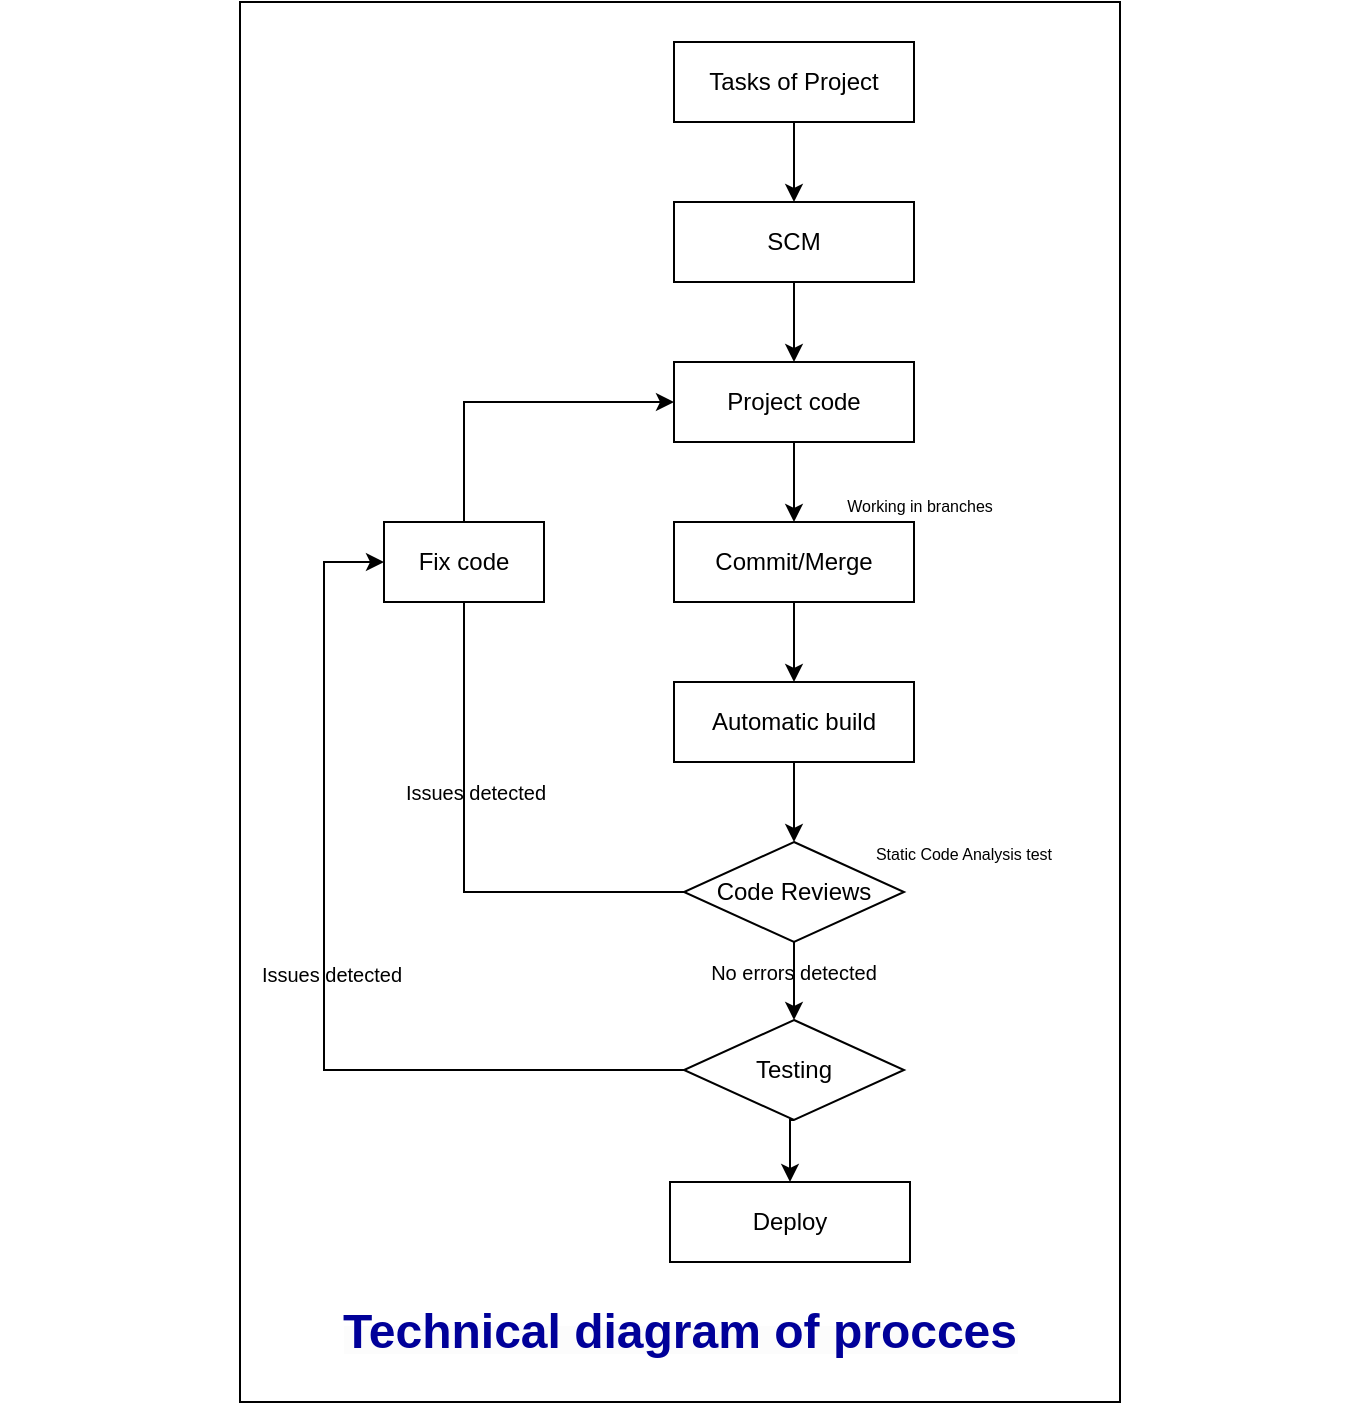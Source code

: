 <mxfile version="17.0.0" type="github">
  <diagram id="ipIxua8m2UVUWKVn4qFV" name="Page-1">
    <mxGraphModel dx="2330" dy="946" grid="1" gridSize="10" guides="1" tooltips="1" connect="1" arrows="1" fold="1" page="1" pageScale="1" pageWidth="850" pageHeight="1100" math="0" shadow="0">
      <root>
        <mxCell id="0" />
        <mxCell id="1" parent="0" />
        <mxCell id="cisF5wC6rEXvaVnQ3YI_-43" value="" style="verticalLabelPosition=bottom;verticalAlign=top;html=1;shape=mxgraph.basic.rect;fillColor2=none;strokeWidth=1;size=20;indent=5;fontSize=10;" vertex="1" parent="1">
          <mxGeometry x="148" y="10" width="440" height="700" as="geometry" />
        </mxCell>
        <mxCell id="cisF5wC6rEXvaVnQ3YI_-11" style="edgeStyle=orthogonalEdgeStyle;rounded=0;orthogonalLoop=1;jettySize=auto;html=1;exitX=0.5;exitY=1;exitDx=0;exitDy=0;entryX=0.5;entryY=0;entryDx=0;entryDy=0;" edge="1" parent="1" source="cisF5wC6rEXvaVnQ3YI_-1" target="cisF5wC6rEXvaVnQ3YI_-3">
          <mxGeometry relative="1" as="geometry" />
        </mxCell>
        <mxCell id="cisF5wC6rEXvaVnQ3YI_-1" value="Tasks of Project" style="rounded=0;whiteSpace=wrap;html=1;" vertex="1" parent="1">
          <mxGeometry x="365" y="30" width="120" height="40" as="geometry" />
        </mxCell>
        <mxCell id="cisF5wC6rEXvaVnQ3YI_-12" style="edgeStyle=orthogonalEdgeStyle;rounded=0;orthogonalLoop=1;jettySize=auto;html=1;exitX=0.5;exitY=1;exitDx=0;exitDy=0;entryX=0.5;entryY=0;entryDx=0;entryDy=0;" edge="1" parent="1" source="cisF5wC6rEXvaVnQ3YI_-3" target="cisF5wC6rEXvaVnQ3YI_-4">
          <mxGeometry relative="1" as="geometry" />
        </mxCell>
        <mxCell id="cisF5wC6rEXvaVnQ3YI_-3" value="SCM" style="rounded=0;whiteSpace=wrap;html=1;" vertex="1" parent="1">
          <mxGeometry x="365" y="110" width="120" height="40" as="geometry" />
        </mxCell>
        <mxCell id="cisF5wC6rEXvaVnQ3YI_-13" style="edgeStyle=orthogonalEdgeStyle;rounded=0;orthogonalLoop=1;jettySize=auto;html=1;exitX=0.5;exitY=1;exitDx=0;exitDy=0;entryX=0.5;entryY=0;entryDx=0;entryDy=0;" edge="1" parent="1" source="cisF5wC6rEXvaVnQ3YI_-4" target="cisF5wC6rEXvaVnQ3YI_-5">
          <mxGeometry relative="1" as="geometry" />
        </mxCell>
        <mxCell id="cisF5wC6rEXvaVnQ3YI_-4" value="Project code" style="rounded=0;whiteSpace=wrap;html=1;" vertex="1" parent="1">
          <mxGeometry x="365" y="190" width="120" height="40" as="geometry" />
        </mxCell>
        <mxCell id="cisF5wC6rEXvaVnQ3YI_-14" style="edgeStyle=orthogonalEdgeStyle;rounded=0;orthogonalLoop=1;jettySize=auto;html=1;exitX=0.5;exitY=1;exitDx=0;exitDy=0;entryX=0.5;entryY=0;entryDx=0;entryDy=0;" edge="1" parent="1" source="cisF5wC6rEXvaVnQ3YI_-5" target="cisF5wC6rEXvaVnQ3YI_-10">
          <mxGeometry relative="1" as="geometry" />
        </mxCell>
        <mxCell id="cisF5wC6rEXvaVnQ3YI_-5" value="Commit/Merge" style="rounded=0;whiteSpace=wrap;html=1;" vertex="1" parent="1">
          <mxGeometry x="365" y="270" width="120" height="40" as="geometry" />
        </mxCell>
        <mxCell id="cisF5wC6rEXvaVnQ3YI_-6" value="&lt;font style=&quot;font-size: 8px&quot;&gt;Working in branches&lt;/font&gt;" style="text;html=1;strokeColor=none;fillColor=none;align=center;verticalAlign=middle;whiteSpace=wrap;rounded=0;" vertex="1" parent="1">
          <mxGeometry x="418" y="246" width="140" height="30" as="geometry" />
        </mxCell>
        <mxCell id="cisF5wC6rEXvaVnQ3YI_-9" style="edgeStyle=orthogonalEdgeStyle;rounded=0;orthogonalLoop=1;jettySize=auto;html=1;exitX=0;exitY=0.5;exitDx=0;exitDy=0;entryX=0;entryY=0.5;entryDx=0;entryDy=0;startArrow=none;" edge="1" parent="1" source="cisF5wC6rEXvaVnQ3YI_-21" target="cisF5wC6rEXvaVnQ3YI_-4">
          <mxGeometry relative="1" as="geometry">
            <Array as="points">
              <mxPoint x="260" y="210" />
            </Array>
          </mxGeometry>
        </mxCell>
        <mxCell id="cisF5wC6rEXvaVnQ3YI_-25" style="edgeStyle=orthogonalEdgeStyle;rounded=0;orthogonalLoop=1;jettySize=auto;html=1;exitX=0.5;exitY=1;exitDx=0;exitDy=0;" edge="1" parent="1" source="cisF5wC6rEXvaVnQ3YI_-8" target="cisF5wC6rEXvaVnQ3YI_-18">
          <mxGeometry relative="1" as="geometry" />
        </mxCell>
        <mxCell id="cisF5wC6rEXvaVnQ3YI_-8" value="Code Reviews" style="rhombus;whiteSpace=wrap;html=1;" vertex="1" parent="1">
          <mxGeometry x="370" y="430" width="110" height="50" as="geometry" />
        </mxCell>
        <mxCell id="cisF5wC6rEXvaVnQ3YI_-15" style="edgeStyle=orthogonalEdgeStyle;rounded=0;orthogonalLoop=1;jettySize=auto;html=1;exitX=0.5;exitY=1;exitDx=0;exitDy=0;entryX=0.5;entryY=0;entryDx=0;entryDy=0;" edge="1" parent="1" source="cisF5wC6rEXvaVnQ3YI_-10" target="cisF5wC6rEXvaVnQ3YI_-8">
          <mxGeometry relative="1" as="geometry" />
        </mxCell>
        <mxCell id="cisF5wC6rEXvaVnQ3YI_-10" value="Automatic build" style="rounded=0;whiteSpace=wrap;html=1;" vertex="1" parent="1">
          <mxGeometry x="365" y="350" width="120" height="40" as="geometry" />
        </mxCell>
        <mxCell id="cisF5wC6rEXvaVnQ3YI_-16" value="&lt;font style=&quot;font-size: 8px&quot;&gt;Static Code Analysis test&lt;/font&gt;" style="text;html=1;strokeColor=none;fillColor=none;align=center;verticalAlign=middle;whiteSpace=wrap;rounded=0;" vertex="1" parent="1">
          <mxGeometry x="440" y="420" width="140" height="30" as="geometry" />
        </mxCell>
        <mxCell id="cisF5wC6rEXvaVnQ3YI_-26" style="edgeStyle=orthogonalEdgeStyle;rounded=0;orthogonalLoop=1;jettySize=auto;html=1;exitX=0;exitY=0.5;exitDx=0;exitDy=0;entryX=0;entryY=0.5;entryDx=0;entryDy=0;" edge="1" parent="1" source="cisF5wC6rEXvaVnQ3YI_-18" target="cisF5wC6rEXvaVnQ3YI_-21">
          <mxGeometry relative="1" as="geometry">
            <Array as="points">
              <mxPoint x="190" y="544" />
              <mxPoint x="190" y="290" />
            </Array>
          </mxGeometry>
        </mxCell>
        <mxCell id="cisF5wC6rEXvaVnQ3YI_-33" style="edgeStyle=orthogonalEdgeStyle;rounded=0;orthogonalLoop=1;jettySize=auto;html=1;exitX=0.5;exitY=1;exitDx=0;exitDy=0;entryX=0.5;entryY=0;entryDx=0;entryDy=0;fontSize=10;" edge="1" parent="1" source="cisF5wC6rEXvaVnQ3YI_-18" target="cisF5wC6rEXvaVnQ3YI_-31">
          <mxGeometry relative="1" as="geometry" />
        </mxCell>
        <mxCell id="cisF5wC6rEXvaVnQ3YI_-18" value="Testing" style="rhombus;whiteSpace=wrap;html=1;" vertex="1" parent="1">
          <mxGeometry x="370" y="519" width="110" height="50" as="geometry" />
        </mxCell>
        <mxCell id="cisF5wC6rEXvaVnQ3YI_-21" value="Fix code" style="rounded=0;whiteSpace=wrap;html=1;" vertex="1" parent="1">
          <mxGeometry x="220" y="270" width="80" height="40" as="geometry" />
        </mxCell>
        <mxCell id="cisF5wC6rEXvaVnQ3YI_-22" value="" style="edgeStyle=orthogonalEdgeStyle;rounded=0;orthogonalLoop=1;jettySize=auto;html=1;exitX=0;exitY=0.5;exitDx=0;exitDy=0;entryX=0.5;entryY=1;entryDx=0;entryDy=0;endArrow=none;" edge="1" parent="1" source="cisF5wC6rEXvaVnQ3YI_-8" target="cisF5wC6rEXvaVnQ3YI_-21">
          <mxGeometry relative="1" as="geometry">
            <mxPoint x="370" y="455" as="sourcePoint" />
            <mxPoint x="365" y="210" as="targetPoint" />
            <Array as="points">
              <mxPoint x="260" y="455" />
            </Array>
          </mxGeometry>
        </mxCell>
        <mxCell id="cisF5wC6rEXvaVnQ3YI_-24" value="&lt;font style=&quot;font-size: 10px&quot;&gt;Issues detected&lt;/font&gt;" style="text;html=1;strokeColor=none;fillColor=none;align=center;verticalAlign=middle;whiteSpace=wrap;rounded=0;" vertex="1" parent="1">
          <mxGeometry x="196" y="390" width="140" height="30" as="geometry" />
        </mxCell>
        <mxCell id="cisF5wC6rEXvaVnQ3YI_-27" value="&lt;font style=&quot;font-size: 10px&quot;&gt;Issues detected&lt;/font&gt;" style="text;html=1;strokeColor=none;fillColor=none;align=center;verticalAlign=middle;whiteSpace=wrap;rounded=0;" vertex="1" parent="1">
          <mxGeometry x="136" y="481" width="116" height="30" as="geometry" />
        </mxCell>
        <mxCell id="cisF5wC6rEXvaVnQ3YI_-28" value="&lt;font style=&quot;font-size: 10px&quot;&gt;No errors detected&lt;/font&gt;" style="text;html=1;strokeColor=none;fillColor=none;align=center;verticalAlign=middle;whiteSpace=wrap;rounded=0;" vertex="1" parent="1">
          <mxGeometry x="355" y="480" width="140" height="30" as="geometry" />
        </mxCell>
        <mxCell id="cisF5wC6rEXvaVnQ3YI_-31" value="Deploy" style="rounded=0;whiteSpace=wrap;html=1;" vertex="1" parent="1">
          <mxGeometry x="363" y="600" width="120" height="40" as="geometry" />
        </mxCell>
        <mxCell id="cisF5wC6rEXvaVnQ3YI_-44" value="&lt;span style=&quot;text-align: left ; background-color: rgb(252 , 252 , 252)&quot;&gt;&lt;font style=&quot;font-size: 24px&quot; color=&quot;#000099&quot;&gt;&lt;b&gt;Technical diagram of procces&lt;/b&gt;&lt;/font&gt;&lt;/span&gt;" style="text;html=1;strokeColor=none;fillColor=none;align=center;verticalAlign=middle;whiteSpace=wrap;rounded=0;" vertex="1" parent="1">
          <mxGeometry x="28" y="660" width="680" height="30" as="geometry" />
        </mxCell>
      </root>
    </mxGraphModel>
  </diagram>
</mxfile>
